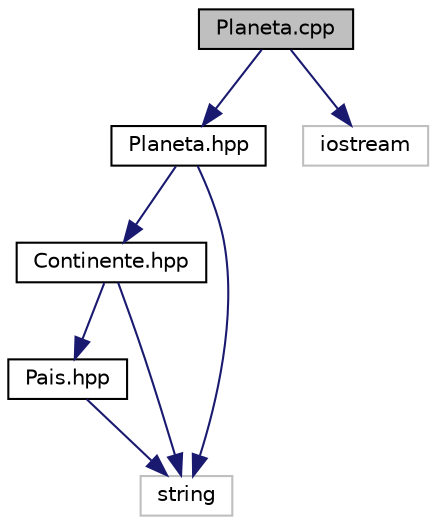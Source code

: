 digraph "Planeta.cpp"
{
 // LATEX_PDF_SIZE
  edge [fontname="Helvetica",fontsize="10",labelfontname="Helvetica",labelfontsize="10"];
  node [fontname="Helvetica",fontsize="10",shape=record];
  Node1 [label="Planeta.cpp",height=0.2,width=0.4,color="black", fillcolor="grey75", style="filled", fontcolor="black",tooltip="Implementación de la clase Planeta."];
  Node1 -> Node2 [color="midnightblue",fontsize="10",style="solid",fontname="Helvetica"];
  Node2 [label="Planeta.hpp",height=0.2,width=0.4,color="black", fillcolor="white", style="filled",URL="$_planeta_8hpp.html",tooltip="Definición de la clase Planeta que representa un planeta con continentes."];
  Node2 -> Node3 [color="midnightblue",fontsize="10",style="solid",fontname="Helvetica"];
  Node3 [label="Continente.hpp",height=0.2,width=0.4,color="black", fillcolor="white", style="filled",URL="$_continente_8hpp.html",tooltip="Define la clase Continente."];
  Node3 -> Node4 [color="midnightblue",fontsize="10",style="solid",fontname="Helvetica"];
  Node4 [label="Pais.hpp",height=0.2,width=0.4,color="black", fillcolor="white", style="filled",URL="$_pais_8hpp.html",tooltip="Definición de la clase base Pais."];
  Node4 -> Node5 [color="midnightblue",fontsize="10",style="solid",fontname="Helvetica"];
  Node5 [label="string",height=0.2,width=0.4,color="grey75", fillcolor="white", style="filled",tooltip=" "];
  Node3 -> Node5 [color="midnightblue",fontsize="10",style="solid",fontname="Helvetica"];
  Node2 -> Node5 [color="midnightblue",fontsize="10",style="solid",fontname="Helvetica"];
  Node1 -> Node6 [color="midnightblue",fontsize="10",style="solid",fontname="Helvetica"];
  Node6 [label="iostream",height=0.2,width=0.4,color="grey75", fillcolor="white", style="filled",tooltip=" "];
}
